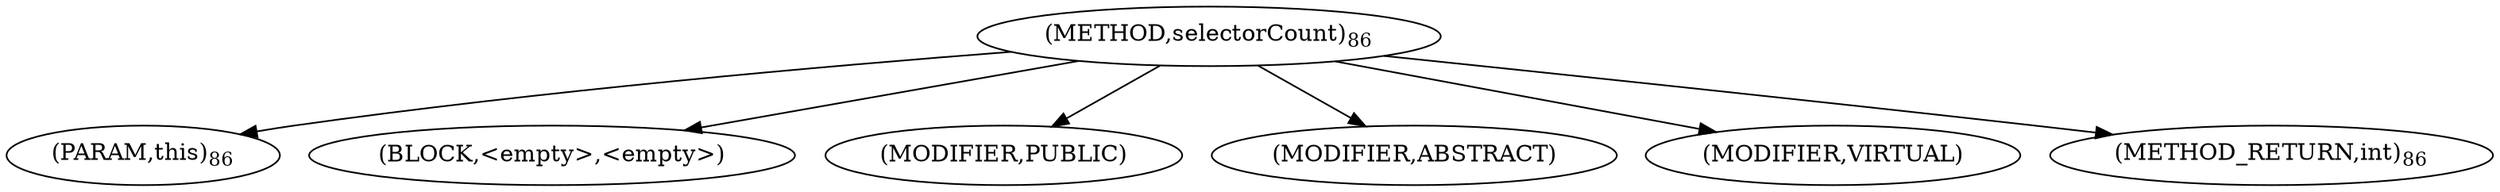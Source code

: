 digraph "selectorCount" {  
"31" [label = <(METHOD,selectorCount)<SUB>86</SUB>> ]
"32" [label = <(PARAM,this)<SUB>86</SUB>> ]
"33" [label = <(BLOCK,&lt;empty&gt;,&lt;empty&gt;)> ]
"34" [label = <(MODIFIER,PUBLIC)> ]
"35" [label = <(MODIFIER,ABSTRACT)> ]
"36" [label = <(MODIFIER,VIRTUAL)> ]
"37" [label = <(METHOD_RETURN,int)<SUB>86</SUB>> ]
  "31" -> "32" 
  "31" -> "33" 
  "31" -> "34" 
  "31" -> "35" 
  "31" -> "36" 
  "31" -> "37" 
}
